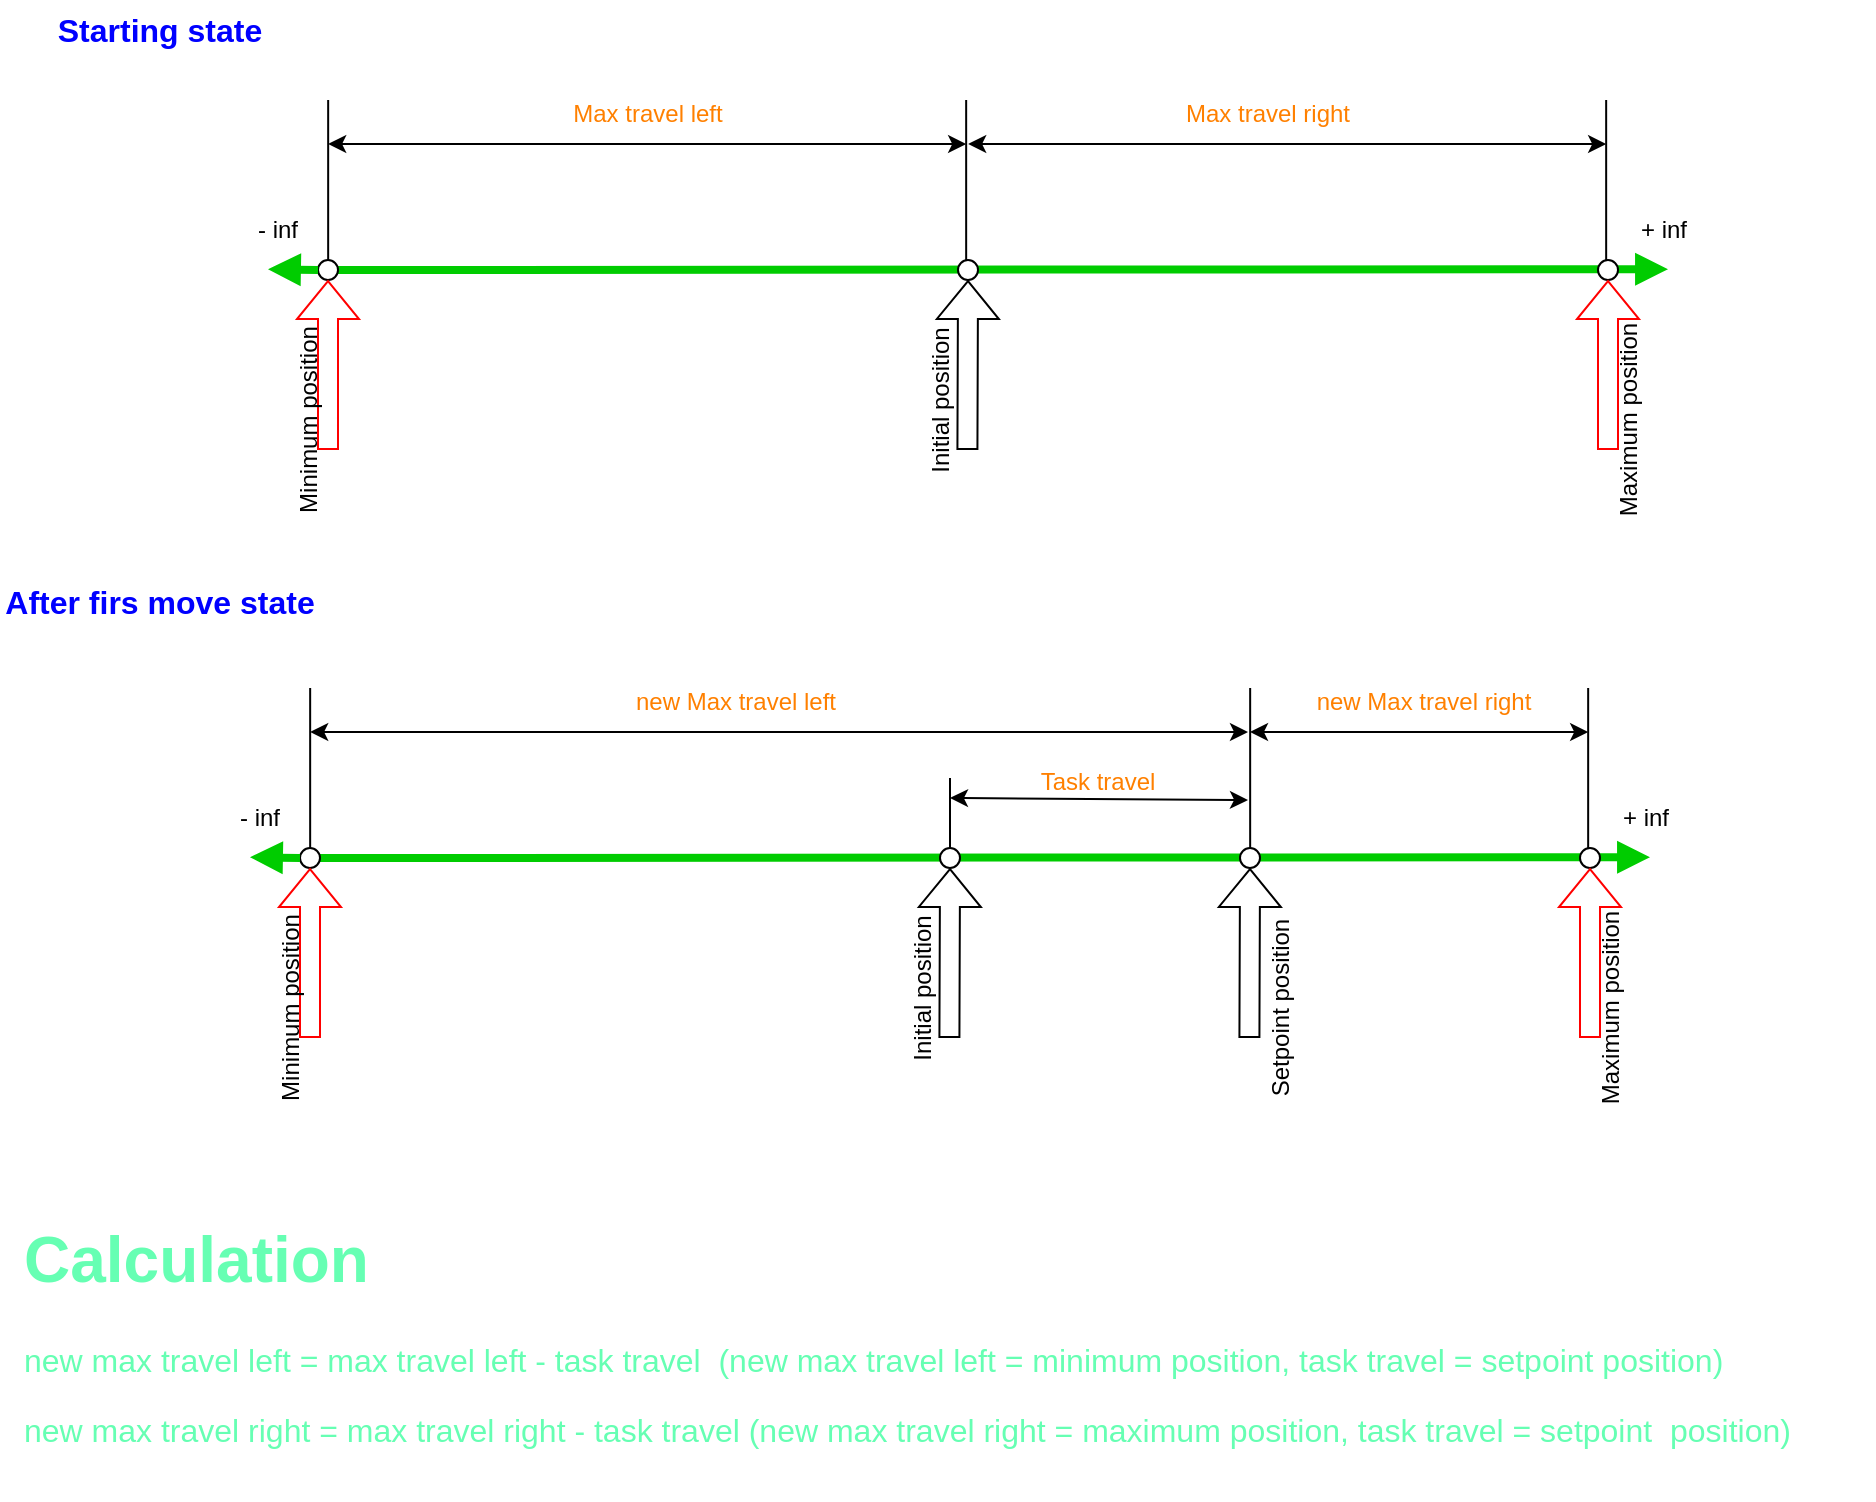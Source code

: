 <mxfile version="20.2.3" type="device"><diagram id="w4JJ8aXM6-2M7CWP4QsL" name="Strona-1"><mxGraphModel dx="1673" dy="1016" grid="1" gridSize="10" guides="1" tooltips="1" connect="1" arrows="1" fold="1" page="1" pageScale="1" pageWidth="1169" pageHeight="827" math="0" shadow="0"><root><mxCell id="0"/><mxCell id="1" parent="0"/><mxCell id="PIWjrnk1crKcKov_QNjN-5" value="+ inf" style="text;html=1;strokeColor=none;fillColor=none;align=center;verticalAlign=middle;whiteSpace=wrap;rounded=0;" vertex="1" parent="1"><mxGeometry x="914.5" y="120" width="60" height="30" as="geometry"/></mxCell><mxCell id="PIWjrnk1crKcKov_QNjN-32" value="" style="endArrow=none;html=1;rounded=0;fontSize=12;strokeWidth=1;exitX=0.5;exitY=0;exitDx=0;exitDy=0;" edge="1" parent="1"><mxGeometry width="50" height="50" relative="1" as="geometry"><mxPoint x="588" y="444" as="sourcePoint"/><mxPoint x="588" y="409" as="targetPoint"/></mxGeometry></mxCell><mxCell id="PIWjrnk1crKcKov_QNjN-34" value="" style="endArrow=classic;startArrow=classic;html=1;rounded=0;fontSize=12;strokeWidth=1;" edge="1" parent="1"><mxGeometry width="50" height="50" relative="1" as="geometry"><mxPoint x="588" y="419" as="sourcePoint"/><mxPoint x="737" y="420" as="targetPoint"/></mxGeometry></mxCell><mxCell id="PIWjrnk1crKcKov_QNjN-1" value="" style="endArrow=block;startArrow=none;endFill=1;startFill=1;html=1;rounded=0;strokeWidth=4;strokeColor=#00CC00;" edge="1" parent="1" source="PIWjrnk1crKcKov_QNjN-19"><mxGeometry width="160" relative="1" as="geometry"><mxPoint x="247" y="154.58" as="sourcePoint"/><mxPoint x="947" y="154.58" as="targetPoint"/></mxGeometry></mxCell><mxCell id="PIWjrnk1crKcKov_QNjN-2" value="" style="ellipse;whiteSpace=wrap;html=1;aspect=fixed;" vertex="1" parent="1"><mxGeometry x="592" y="150" width="10" height="10" as="geometry"/></mxCell><mxCell id="PIWjrnk1crKcKov_QNjN-4" value="- inf" style="text;html=1;strokeColor=none;fillColor=none;align=center;verticalAlign=middle;whiteSpace=wrap;rounded=0;" vertex="1" parent="1"><mxGeometry x="222" y="120" width="60" height="30" as="geometry"/></mxCell><mxCell id="PIWjrnk1crKcKov_QNjN-6" value="" style="shape=flexArrow;endArrow=classic;html=1;rounded=0;entryX=0.5;entryY=1;entryDx=0;entryDy=0;" edge="1" parent="1" target="PIWjrnk1crKcKov_QNjN-2"><mxGeometry width="50" height="50" relative="1" as="geometry"><mxPoint x="596.71" y="245" as="sourcePoint"/><mxPoint x="597" y="165" as="targetPoint"/></mxGeometry></mxCell><mxCell id="PIWjrnk1crKcKov_QNjN-13" value="&lt;font style=&quot;font-size: 12px;&quot;&gt;Initial position&lt;/font&gt;" style="text;html=1;strokeColor=none;fillColor=none;align=center;verticalAlign=middle;whiteSpace=wrap;rounded=0;fontSize=24;rotation=-90;" vertex="1" parent="1"><mxGeometry x="542" y="215" width="75" height="10" as="geometry"/></mxCell><mxCell id="PIWjrnk1crKcKov_QNjN-18" value="" style="ellipse;whiteSpace=wrap;html=1;aspect=fixed;" vertex="1" parent="1"><mxGeometry x="912" y="150" width="10" height="10" as="geometry"/></mxCell><mxCell id="PIWjrnk1crKcKov_QNjN-19" value="" style="ellipse;whiteSpace=wrap;html=1;aspect=fixed;" vertex="1" parent="1"><mxGeometry x="272" y="150" width="10" height="10" as="geometry"/></mxCell><mxCell id="PIWjrnk1crKcKov_QNjN-20" value="" style="endArrow=none;startArrow=block;endFill=1;startFill=1;html=1;rounded=0;strokeWidth=4;strokeColor=#00CC00;" edge="1" parent="1" target="PIWjrnk1crKcKov_QNjN-19"><mxGeometry width="160" relative="1" as="geometry"><mxPoint x="247" y="154.58" as="sourcePoint"/><mxPoint x="947" y="154.58" as="targetPoint"/></mxGeometry></mxCell><mxCell id="PIWjrnk1crKcKov_QNjN-21" value="" style="shape=flexArrow;endArrow=classic;html=1;rounded=0;entryX=0.5;entryY=1;entryDx=0;entryDy=0;strokeColor=#FF0000;" edge="1" parent="1" target="PIWjrnk1crKcKov_QNjN-19"><mxGeometry width="50" height="50" relative="1" as="geometry"><mxPoint x="277" y="245" as="sourcePoint"/><mxPoint x="276.87" y="170" as="targetPoint"/></mxGeometry></mxCell><mxCell id="PIWjrnk1crKcKov_QNjN-22" value="" style="shape=flexArrow;endArrow=classic;html=1;rounded=0;entryX=0.5;entryY=1;entryDx=0;entryDy=0;strokeColor=#FF0000;" edge="1" parent="1" target="PIWjrnk1crKcKov_QNjN-18"><mxGeometry width="50" height="50" relative="1" as="geometry"><mxPoint x="917" y="245" as="sourcePoint"/><mxPoint x="917" y="165" as="targetPoint"/></mxGeometry></mxCell><mxCell id="PIWjrnk1crKcKov_QNjN-23" value="&lt;font style=&quot;font-size: 12px;&quot;&gt;Minimum position&lt;/font&gt;" style="text;html=1;strokeColor=none;fillColor=none;align=center;verticalAlign=middle;whiteSpace=wrap;rounded=0;fontSize=24;rotation=-90;" vertex="1" parent="1"><mxGeometry x="212" y="225" width="102.5" height="10" as="geometry"/></mxCell><mxCell id="PIWjrnk1crKcKov_QNjN-24" value="&lt;font style=&quot;font-size: 12px;&quot;&gt;Maximum position&lt;/font&gt;" style="text;html=1;strokeColor=none;fillColor=none;align=center;verticalAlign=middle;whiteSpace=wrap;rounded=0;fontSize=24;rotation=-90;" vertex="1" parent="1"><mxGeometry x="872" y="225" width="102.5" height="10" as="geometry"/></mxCell><mxCell id="PIWjrnk1crKcKov_QNjN-26" value="" style="endArrow=none;html=1;rounded=0;fontSize=12;strokeWidth=1;" edge="1" parent="1"><mxGeometry width="50" height="50" relative="1" as="geometry"><mxPoint x="277.08" y="150" as="sourcePoint"/><mxPoint x="277.08" y="70" as="targetPoint"/></mxGeometry></mxCell><mxCell id="PIWjrnk1crKcKov_QNjN-27" value="" style="endArrow=none;html=1;rounded=0;fontSize=12;strokeWidth=1;" edge="1" parent="1"><mxGeometry width="50" height="50" relative="1" as="geometry"><mxPoint x="596.08" y="150" as="sourcePoint"/><mxPoint x="596.08" y="70" as="targetPoint"/></mxGeometry></mxCell><mxCell id="PIWjrnk1crKcKov_QNjN-28" value="" style="endArrow=classic;startArrow=classic;html=1;rounded=0;fontSize=12;strokeWidth=1;" edge="1" parent="1"><mxGeometry width="50" height="50" relative="1" as="geometry"><mxPoint x="277.08" y="92" as="sourcePoint"/><mxPoint x="596.08" y="92" as="targetPoint"/></mxGeometry></mxCell><mxCell id="PIWjrnk1crKcKov_QNjN-29" value="" style="endArrow=none;html=1;rounded=0;fontSize=12;strokeWidth=1;" edge="1" parent="1"><mxGeometry width="50" height="50" relative="1" as="geometry"><mxPoint x="916.08" y="150" as="sourcePoint"/><mxPoint x="916.08" y="70" as="targetPoint"/></mxGeometry></mxCell><mxCell id="PIWjrnk1crKcKov_QNjN-30" value="" style="endArrow=classic;startArrow=classic;html=1;rounded=0;fontSize=12;strokeWidth=1;" edge="1" parent="1"><mxGeometry width="50" height="50" relative="1" as="geometry"><mxPoint x="597.08" y="92" as="sourcePoint"/><mxPoint x="916.08" y="92" as="targetPoint"/></mxGeometry></mxCell><mxCell id="PIWjrnk1crKcKov_QNjN-31" value="Max travel left" style="text;html=1;strokeColor=none;fillColor=none;align=center;verticalAlign=middle;whiteSpace=wrap;rounded=0;fontSize=12;fontColor=#FF8000;" vertex="1" parent="1"><mxGeometry x="392.08" y="62" width="90" height="30" as="geometry"/></mxCell><mxCell id="PIWjrnk1crKcKov_QNjN-36" value="Max travel right" style="text;html=1;strokeColor=none;fillColor=none;align=center;verticalAlign=middle;whiteSpace=wrap;rounded=0;fontSize=12;fontColor=#FF8000;" vertex="1" parent="1"><mxGeometry x="702" y="62" width="90" height="30" as="geometry"/></mxCell><mxCell id="PIWjrnk1crKcKov_QNjN-38" value="+ inf" style="text;html=1;strokeColor=none;fillColor=none;align=center;verticalAlign=middle;whiteSpace=wrap;rounded=0;" vertex="1" parent="1"><mxGeometry x="905.5" y="414" width="60" height="30" as="geometry"/></mxCell><mxCell id="PIWjrnk1crKcKov_QNjN-39" value="" style="endArrow=block;startArrow=none;endFill=1;startFill=1;html=1;rounded=0;strokeWidth=4;strokeColor=#00CC00;" edge="1" parent="1" source="PIWjrnk1crKcKov_QNjN-48"><mxGeometry width="160" relative="1" as="geometry"><mxPoint x="238" y="448.58" as="sourcePoint"/><mxPoint x="938" y="448.58" as="targetPoint"/></mxGeometry></mxCell><mxCell id="PIWjrnk1crKcKov_QNjN-40" value="" style="ellipse;whiteSpace=wrap;html=1;aspect=fixed;" vertex="1" parent="1"><mxGeometry x="583" y="444" width="10" height="10" as="geometry"/></mxCell><mxCell id="PIWjrnk1crKcKov_QNjN-41" value="- inf" style="text;html=1;strokeColor=none;fillColor=none;align=center;verticalAlign=middle;whiteSpace=wrap;rounded=0;" vertex="1" parent="1"><mxGeometry x="213" y="414" width="60" height="30" as="geometry"/></mxCell><mxCell id="PIWjrnk1crKcKov_QNjN-42" value="" style="shape=flexArrow;endArrow=classic;html=1;rounded=0;entryX=0.5;entryY=1;entryDx=0;entryDy=0;" edge="1" parent="1" target="PIWjrnk1crKcKov_QNjN-40"><mxGeometry width="50" height="50" relative="1" as="geometry"><mxPoint x="587.71" y="539" as="sourcePoint"/><mxPoint x="588" y="459" as="targetPoint"/></mxGeometry></mxCell><mxCell id="PIWjrnk1crKcKov_QNjN-43" value="" style="ellipse;whiteSpace=wrap;html=1;aspect=fixed;" vertex="1" parent="1"><mxGeometry x="733" y="444" width="10" height="10" as="geometry"/></mxCell><mxCell id="PIWjrnk1crKcKov_QNjN-44" value="" style="shape=flexArrow;endArrow=classic;html=1;rounded=0;entryX=0.5;entryY=1;entryDx=0;entryDy=0;" edge="1" parent="1" target="PIWjrnk1crKcKov_QNjN-43"><mxGeometry width="50" height="50" relative="1" as="geometry"><mxPoint x="737.71" y="539" as="sourcePoint"/><mxPoint x="737.71" y="469" as="targetPoint"/></mxGeometry></mxCell><mxCell id="PIWjrnk1crKcKov_QNjN-45" value="&lt;font style=&quot;font-size: 12px;&quot;&gt;Initial position&lt;/font&gt;" style="text;html=1;strokeColor=none;fillColor=none;align=center;verticalAlign=middle;whiteSpace=wrap;rounded=0;fontSize=24;rotation=-90;" vertex="1" parent="1"><mxGeometry x="533" y="509" width="75" height="10" as="geometry"/></mxCell><mxCell id="PIWjrnk1crKcKov_QNjN-46" value="&lt;font style=&quot;font-size: 12px;&quot;&gt;Setpoint position&lt;/font&gt;" style="text;html=1;strokeColor=none;fillColor=none;align=center;verticalAlign=middle;whiteSpace=wrap;rounded=0;fontSize=24;rotation=-90;" vertex="1" parent="1"><mxGeometry x="703" y="519" width="92.5" height="10" as="geometry"/></mxCell><mxCell id="PIWjrnk1crKcKov_QNjN-47" value="" style="ellipse;whiteSpace=wrap;html=1;aspect=fixed;" vertex="1" parent="1"><mxGeometry x="903" y="444" width="10" height="10" as="geometry"/></mxCell><mxCell id="PIWjrnk1crKcKov_QNjN-48" value="" style="ellipse;whiteSpace=wrap;html=1;aspect=fixed;" vertex="1" parent="1"><mxGeometry x="263" y="444" width="10" height="10" as="geometry"/></mxCell><mxCell id="PIWjrnk1crKcKov_QNjN-49" value="" style="endArrow=none;startArrow=block;endFill=1;startFill=1;html=1;rounded=0;strokeWidth=4;strokeColor=#00CC00;" edge="1" parent="1" target="PIWjrnk1crKcKov_QNjN-48"><mxGeometry width="160" relative="1" as="geometry"><mxPoint x="238" y="448.58" as="sourcePoint"/><mxPoint x="938" y="448.58" as="targetPoint"/></mxGeometry></mxCell><mxCell id="PIWjrnk1crKcKov_QNjN-50" value="" style="shape=flexArrow;endArrow=classic;html=1;rounded=0;entryX=0.5;entryY=1;entryDx=0;entryDy=0;strokeColor=#FF0000;" edge="1" parent="1" target="PIWjrnk1crKcKov_QNjN-48"><mxGeometry width="50" height="50" relative="1" as="geometry"><mxPoint x="268" y="539" as="sourcePoint"/><mxPoint x="267.87" y="464" as="targetPoint"/></mxGeometry></mxCell><mxCell id="PIWjrnk1crKcKov_QNjN-51" value="" style="shape=flexArrow;endArrow=classic;html=1;rounded=0;entryX=0.5;entryY=1;entryDx=0;entryDy=0;strokeColor=#FF0000;" edge="1" parent="1" target="PIWjrnk1crKcKov_QNjN-47"><mxGeometry width="50" height="50" relative="1" as="geometry"><mxPoint x="908" y="539" as="sourcePoint"/><mxPoint x="908" y="459" as="targetPoint"/></mxGeometry></mxCell><mxCell id="PIWjrnk1crKcKov_QNjN-52" value="&lt;font style=&quot;font-size: 12px;&quot;&gt;Minimum position&lt;/font&gt;" style="text;html=1;strokeColor=none;fillColor=none;align=center;verticalAlign=middle;whiteSpace=wrap;rounded=0;fontSize=24;rotation=-90;" vertex="1" parent="1"><mxGeometry x="203" y="519" width="102.5" height="10" as="geometry"/></mxCell><mxCell id="PIWjrnk1crKcKov_QNjN-53" value="&lt;font style=&quot;font-size: 12px;&quot;&gt;Maximum position&lt;/font&gt;" style="text;html=1;strokeColor=none;fillColor=none;align=center;verticalAlign=middle;whiteSpace=wrap;rounded=0;fontSize=24;rotation=-90;" vertex="1" parent="1"><mxGeometry x="863" y="519" width="102.5" height="10" as="geometry"/></mxCell><mxCell id="PIWjrnk1crKcKov_QNjN-54" value="" style="endArrow=none;html=1;rounded=0;fontSize=12;strokeWidth=1;" edge="1" parent="1"><mxGeometry width="50" height="50" relative="1" as="geometry"><mxPoint x="268.08" y="444" as="sourcePoint"/><mxPoint x="268.08" y="364" as="targetPoint"/></mxGeometry></mxCell><mxCell id="PIWjrnk1crKcKov_QNjN-55" value="" style="endArrow=none;html=1;rounded=0;fontSize=12;strokeWidth=1;" edge="1" parent="1"><mxGeometry width="50" height="50" relative="1" as="geometry"><mxPoint x="738.08" y="444" as="sourcePoint"/><mxPoint x="738.08" y="364" as="targetPoint"/></mxGeometry></mxCell><mxCell id="PIWjrnk1crKcKov_QNjN-56" value="" style="endArrow=classic;startArrow=classic;html=1;rounded=0;fontSize=12;strokeWidth=1;" edge="1" parent="1"><mxGeometry width="50" height="50" relative="1" as="geometry"><mxPoint x="268.08" y="386" as="sourcePoint"/><mxPoint x="737" y="386" as="targetPoint"/></mxGeometry></mxCell><mxCell id="PIWjrnk1crKcKov_QNjN-57" value="" style="endArrow=none;html=1;rounded=0;fontSize=12;strokeWidth=1;" edge="1" parent="1"><mxGeometry width="50" height="50" relative="1" as="geometry"><mxPoint x="907.08" y="444" as="sourcePoint"/><mxPoint x="907.08" y="364" as="targetPoint"/></mxGeometry></mxCell><mxCell id="PIWjrnk1crKcKov_QNjN-58" value="" style="endArrow=classic;startArrow=classic;html=1;rounded=0;fontSize=12;strokeWidth=1;" edge="1" parent="1"><mxGeometry width="50" height="50" relative="1" as="geometry"><mxPoint x="738" y="386" as="sourcePoint"/><mxPoint x="907.08" y="386" as="targetPoint"/></mxGeometry></mxCell><mxCell id="PIWjrnk1crKcKov_QNjN-59" value="new Max travel left" style="text;html=1;strokeColor=none;fillColor=none;align=center;verticalAlign=middle;whiteSpace=wrap;rounded=0;fontSize=12;fontColor=#FF8000;" vertex="1" parent="1"><mxGeometry x="420" y="356" width="122" height="30" as="geometry"/></mxCell><mxCell id="PIWjrnk1crKcKov_QNjN-60" value="new Max travel right" style="text;html=1;strokeColor=none;fillColor=none;align=center;verticalAlign=middle;whiteSpace=wrap;rounded=0;fontSize=12;fontColor=#FF8000;" vertex="1" parent="1"><mxGeometry x="760" y="356" width="130" height="30" as="geometry"/></mxCell><mxCell id="PIWjrnk1crKcKov_QNjN-61" value="Starting state" style="text;html=1;strokeColor=none;fillColor=none;align=center;verticalAlign=middle;whiteSpace=wrap;rounded=0;fontSize=16;fontStyle=1;fontColor=#0000FF;" vertex="1" parent="1"><mxGeometry x="113" y="20" width="160" height="30" as="geometry"/></mxCell><mxCell id="PIWjrnk1crKcKov_QNjN-62" value="After firs move state" style="text;html=1;strokeColor=none;fillColor=none;align=center;verticalAlign=middle;whiteSpace=wrap;rounded=0;fontSize=16;fontStyle=1;fontColor=#0000FF;" vertex="1" parent="1"><mxGeometry x="113" y="306" width="160" height="30" as="geometry"/></mxCell><mxCell id="PIWjrnk1crKcKov_QNjN-63" value="Task travel" style="text;html=1;strokeColor=none;fillColor=none;align=center;verticalAlign=middle;whiteSpace=wrap;rounded=0;fontSize=12;fontColor=#FF8000;" vertex="1" parent="1"><mxGeometry x="617" y="396" width="90" height="30" as="geometry"/></mxCell><mxCell id="PIWjrnk1crKcKov_QNjN-65" value="&lt;h1&gt;Calculation&lt;/h1&gt;&lt;p&gt;new max travel left = max travel left - task travel&amp;nbsp; (new max travel left = minimum position, task travel = setpoint position)&lt;/p&gt;&lt;p&gt;new max travel right = max travel right - task travel (new max travel right = maximum position, task travel = setpoint&amp;nbsp; position)&lt;/p&gt;" style="text;html=1;strokeColor=none;fillColor=none;spacing=5;spacingTop=-20;whiteSpace=wrap;overflow=hidden;rounded=0;fontSize=16;fontColor=#66FFB3;" vertex="1" parent="1"><mxGeometry x="120" y="620" width="930" height="150" as="geometry"/></mxCell></root></mxGraphModel></diagram></mxfile>